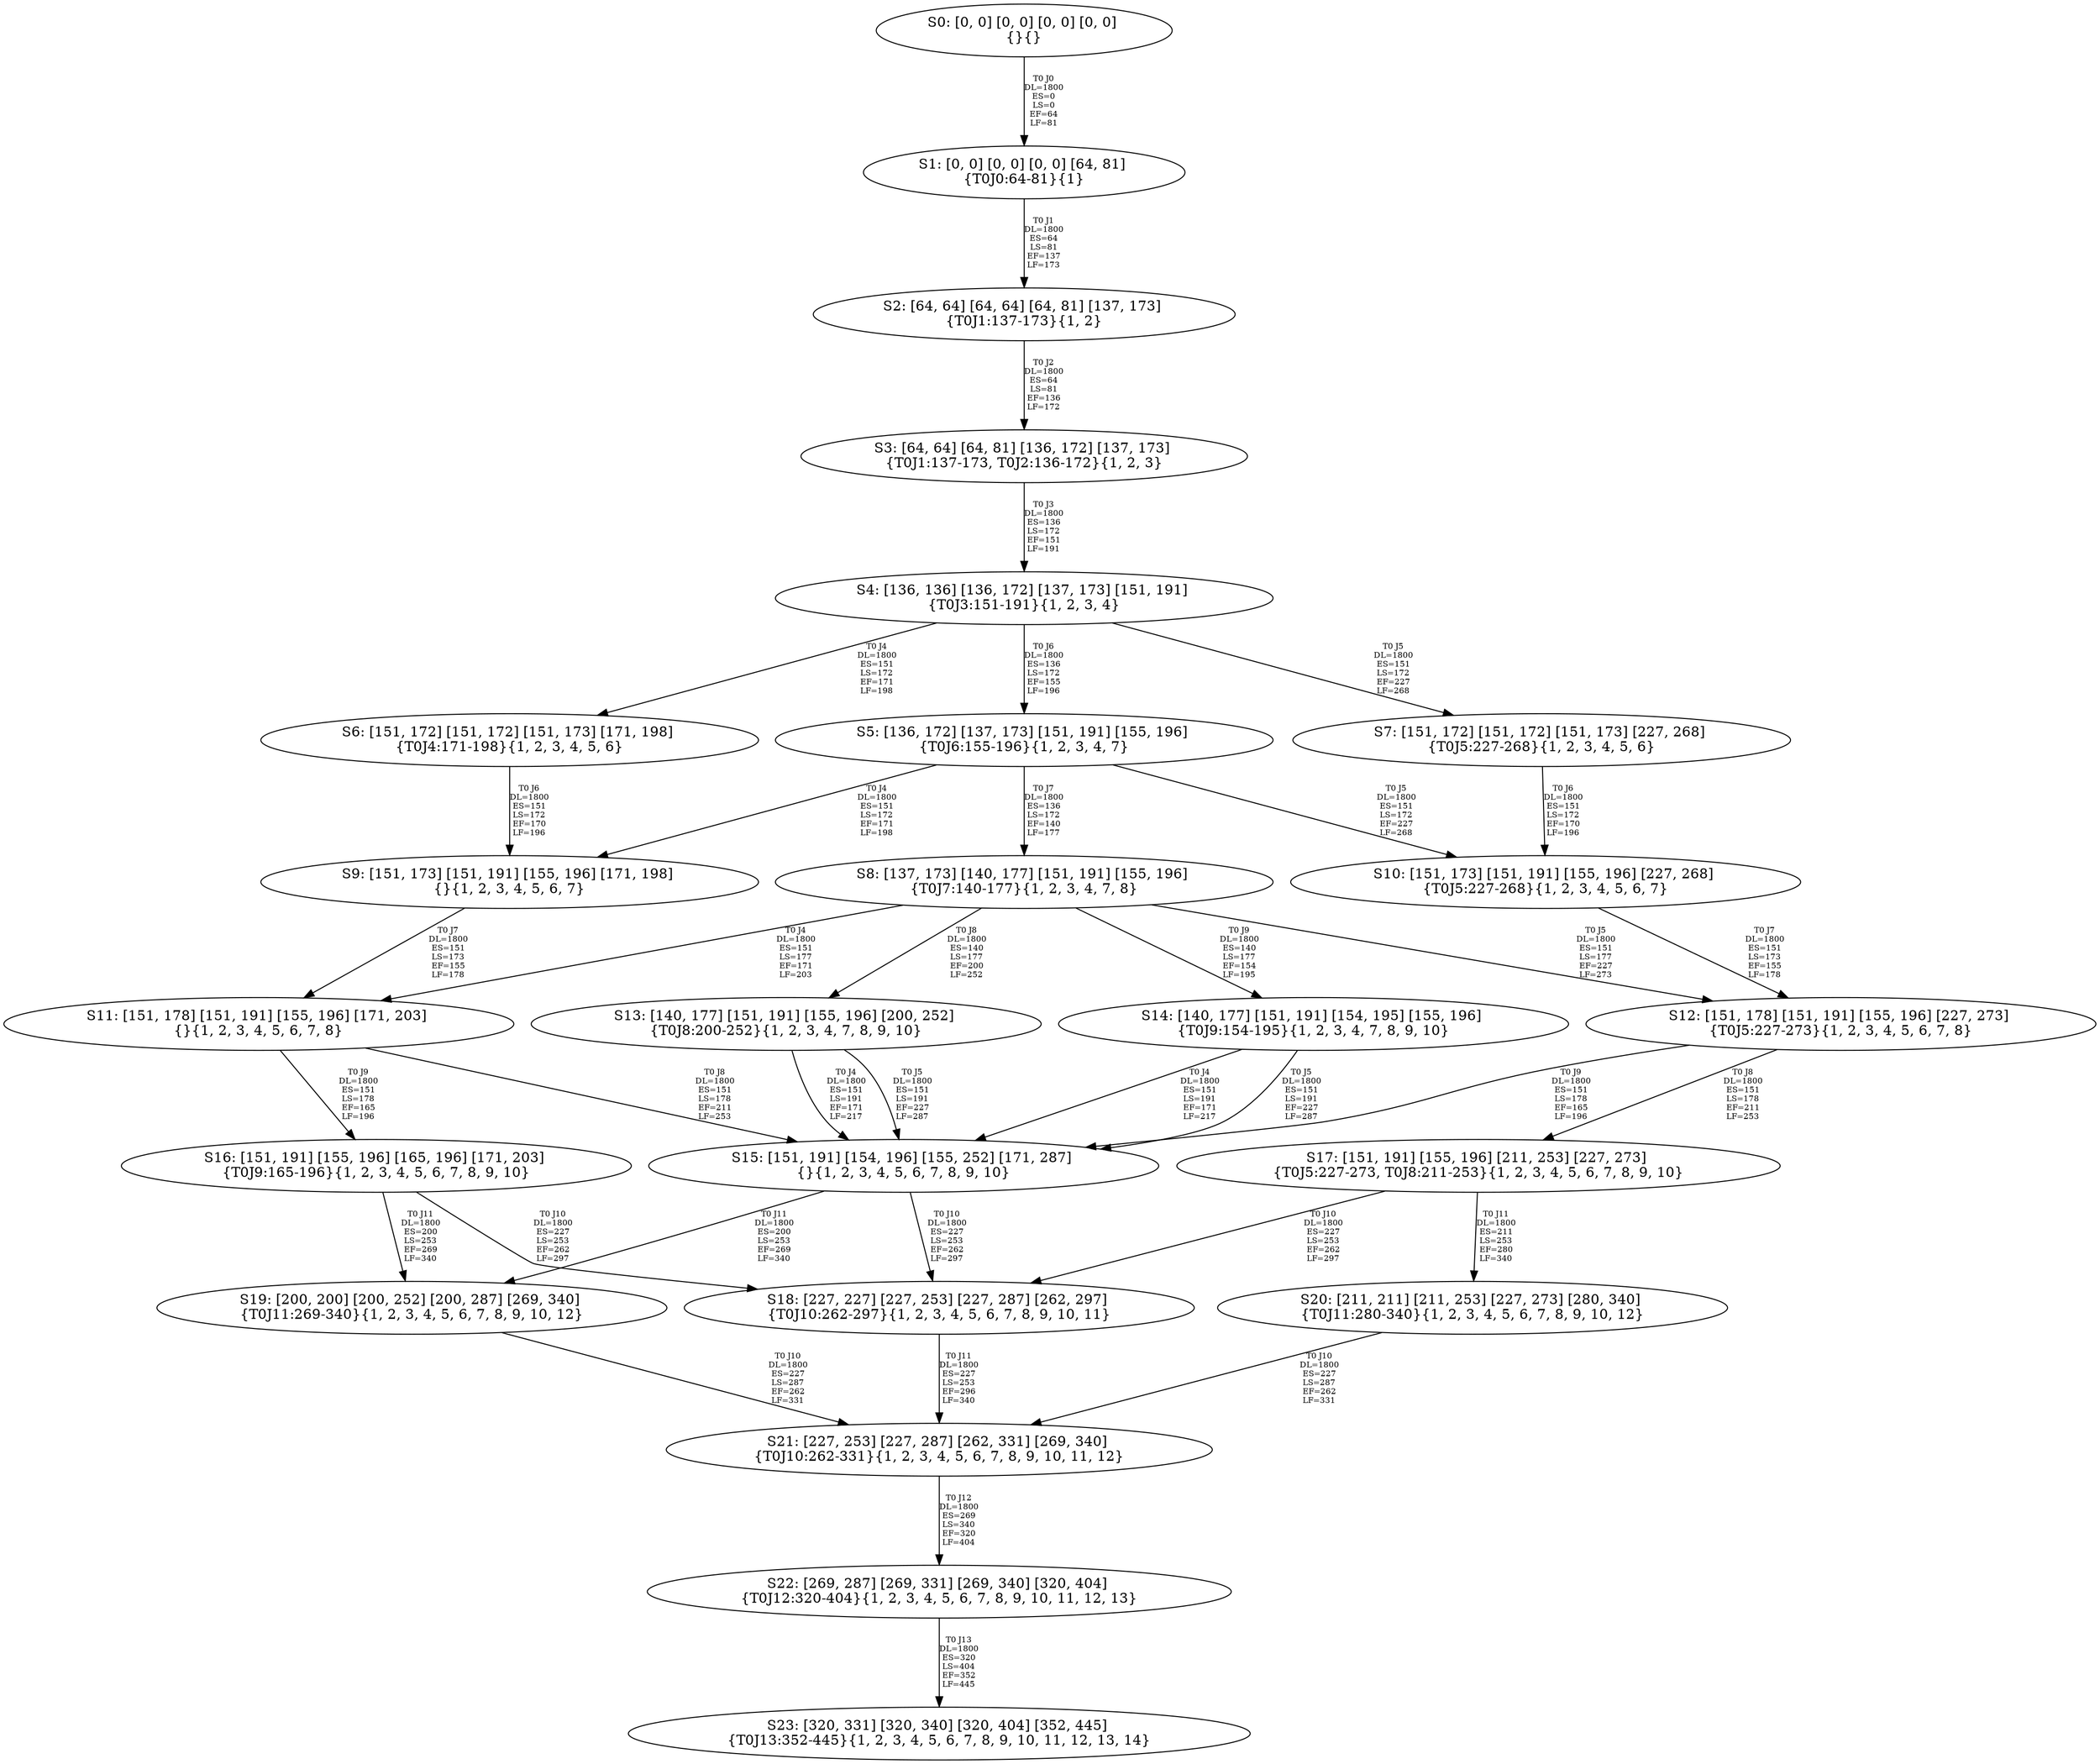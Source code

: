 digraph {
	S0[label="S0: [0, 0] [0, 0] [0, 0] [0, 0] \n{}{}"];
	S1[label="S1: [0, 0] [0, 0] [0, 0] [64, 81] \n{T0J0:64-81}{1}"];
	S2[label="S2: [64, 64] [64, 64] [64, 81] [137, 173] \n{T0J1:137-173}{1, 2}"];
	S3[label="S3: [64, 64] [64, 81] [136, 172] [137, 173] \n{T0J1:137-173, T0J2:136-172}{1, 2, 3}"];
	S4[label="S4: [136, 136] [136, 172] [137, 173] [151, 191] \n{T0J3:151-191}{1, 2, 3, 4}"];
	S5[label="S5: [136, 172] [137, 173] [151, 191] [155, 196] \n{T0J6:155-196}{1, 2, 3, 4, 7}"];
	S6[label="S6: [151, 172] [151, 172] [151, 173] [171, 198] \n{T0J4:171-198}{1, 2, 3, 4, 5, 6}"];
	S7[label="S7: [151, 172] [151, 172] [151, 173] [227, 268] \n{T0J5:227-268}{1, 2, 3, 4, 5, 6}"];
	S8[label="S8: [137, 173] [140, 177] [151, 191] [155, 196] \n{T0J7:140-177}{1, 2, 3, 4, 7, 8}"];
	S9[label="S9: [151, 173] [151, 191] [155, 196] [171, 198] \n{}{1, 2, 3, 4, 5, 6, 7}"];
	S10[label="S10: [151, 173] [151, 191] [155, 196] [227, 268] \n{T0J5:227-268}{1, 2, 3, 4, 5, 6, 7}"];
	S11[label="S11: [151, 178] [151, 191] [155, 196] [171, 203] \n{}{1, 2, 3, 4, 5, 6, 7, 8}"];
	S12[label="S12: [151, 178] [151, 191] [155, 196] [227, 273] \n{T0J5:227-273}{1, 2, 3, 4, 5, 6, 7, 8}"];
	S13[label="S13: [140, 177] [151, 191] [155, 196] [200, 252] \n{T0J8:200-252}{1, 2, 3, 4, 7, 8, 9, 10}"];
	S14[label="S14: [140, 177] [151, 191] [154, 195] [155, 196] \n{T0J9:154-195}{1, 2, 3, 4, 7, 8, 9, 10}"];
	S15[label="S15: [151, 191] [154, 196] [155, 252] [171, 287] \n{}{1, 2, 3, 4, 5, 6, 7, 8, 9, 10}"];
	S16[label="S16: [151, 191] [155, 196] [165, 196] [171, 203] \n{T0J9:165-196}{1, 2, 3, 4, 5, 6, 7, 8, 9, 10}"];
	S17[label="S17: [151, 191] [155, 196] [211, 253] [227, 273] \n{T0J5:227-273, T0J8:211-253}{1, 2, 3, 4, 5, 6, 7, 8, 9, 10}"];
	S18[label="S18: [227, 227] [227, 253] [227, 287] [262, 297] \n{T0J10:262-297}{1, 2, 3, 4, 5, 6, 7, 8, 9, 10, 11}"];
	S19[label="S19: [200, 200] [200, 252] [200, 287] [269, 340] \n{T0J11:269-340}{1, 2, 3, 4, 5, 6, 7, 8, 9, 10, 12}"];
	S20[label="S20: [211, 211] [211, 253] [227, 273] [280, 340] \n{T0J11:280-340}{1, 2, 3, 4, 5, 6, 7, 8, 9, 10, 12}"];
	S21[label="S21: [227, 253] [227, 287] [262, 331] [269, 340] \n{T0J10:262-331}{1, 2, 3, 4, 5, 6, 7, 8, 9, 10, 11, 12}"];
	S22[label="S22: [269, 287] [269, 331] [269, 340] [320, 404] \n{T0J12:320-404}{1, 2, 3, 4, 5, 6, 7, 8, 9, 10, 11, 12, 13}"];
	S23[label="S23: [320, 331] [320, 340] [320, 404] [352, 445] \n{T0J13:352-445}{1, 2, 3, 4, 5, 6, 7, 8, 9, 10, 11, 12, 13, 14}"];
	S0 -> S1[label="T0 J0\nDL=1800\nES=0\nLS=0\nEF=64\nLF=81",fontsize=8];
	S1 -> S2[label="T0 J1\nDL=1800\nES=64\nLS=81\nEF=137\nLF=173",fontsize=8];
	S2 -> S3[label="T0 J2\nDL=1800\nES=64\nLS=81\nEF=136\nLF=172",fontsize=8];
	S3 -> S4[label="T0 J3\nDL=1800\nES=136\nLS=172\nEF=151\nLF=191",fontsize=8];
	S4 -> S6[label="T0 J4\nDL=1800\nES=151\nLS=172\nEF=171\nLF=198",fontsize=8];
	S4 -> S7[label="T0 J5\nDL=1800\nES=151\nLS=172\nEF=227\nLF=268",fontsize=8];
	S4 -> S5[label="T0 J6\nDL=1800\nES=136\nLS=172\nEF=155\nLF=196",fontsize=8];
	S5 -> S9[label="T0 J4\nDL=1800\nES=151\nLS=172\nEF=171\nLF=198",fontsize=8];
	S5 -> S10[label="T0 J5\nDL=1800\nES=151\nLS=172\nEF=227\nLF=268",fontsize=8];
	S5 -> S8[label="T0 J7\nDL=1800\nES=136\nLS=172\nEF=140\nLF=177",fontsize=8];
	S6 -> S9[label="T0 J6\nDL=1800\nES=151\nLS=172\nEF=170\nLF=196",fontsize=8];
	S7 -> S10[label="T0 J6\nDL=1800\nES=151\nLS=172\nEF=170\nLF=196",fontsize=8];
	S8 -> S11[label="T0 J4\nDL=1800\nES=151\nLS=177\nEF=171\nLF=203",fontsize=8];
	S8 -> S12[label="T0 J5\nDL=1800\nES=151\nLS=177\nEF=227\nLF=273",fontsize=8];
	S8 -> S13[label="T0 J8\nDL=1800\nES=140\nLS=177\nEF=200\nLF=252",fontsize=8];
	S8 -> S14[label="T0 J9\nDL=1800\nES=140\nLS=177\nEF=154\nLF=195",fontsize=8];
	S9 -> S11[label="T0 J7\nDL=1800\nES=151\nLS=173\nEF=155\nLF=178",fontsize=8];
	S10 -> S12[label="T0 J7\nDL=1800\nES=151\nLS=173\nEF=155\nLF=178",fontsize=8];
	S11 -> S15[label="T0 J8\nDL=1800\nES=151\nLS=178\nEF=211\nLF=253",fontsize=8];
	S11 -> S16[label="T0 J9\nDL=1800\nES=151\nLS=178\nEF=165\nLF=196",fontsize=8];
	S12 -> S17[label="T0 J8\nDL=1800\nES=151\nLS=178\nEF=211\nLF=253",fontsize=8];
	S12 -> S15[label="T0 J9\nDL=1800\nES=151\nLS=178\nEF=165\nLF=196",fontsize=8];
	S13 -> S15[label="T0 J4\nDL=1800\nES=151\nLS=191\nEF=171\nLF=217",fontsize=8];
	S13 -> S15[label="T0 J5\nDL=1800\nES=151\nLS=191\nEF=227\nLF=287",fontsize=8];
	S14 -> S15[label="T0 J4\nDL=1800\nES=151\nLS=191\nEF=171\nLF=217",fontsize=8];
	S14 -> S15[label="T0 J5\nDL=1800\nES=151\nLS=191\nEF=227\nLF=287",fontsize=8];
	S15 -> S18[label="T0 J10\nDL=1800\nES=227\nLS=253\nEF=262\nLF=297",fontsize=8];
	S15 -> S19[label="T0 J11\nDL=1800\nES=200\nLS=253\nEF=269\nLF=340",fontsize=8];
	S16 -> S18[label="T0 J10\nDL=1800\nES=227\nLS=253\nEF=262\nLF=297",fontsize=8];
	S16 -> S19[label="T0 J11\nDL=1800\nES=200\nLS=253\nEF=269\nLF=340",fontsize=8];
	S17 -> S18[label="T0 J10\nDL=1800\nES=227\nLS=253\nEF=262\nLF=297",fontsize=8];
	S17 -> S20[label="T0 J11\nDL=1800\nES=211\nLS=253\nEF=280\nLF=340",fontsize=8];
	S18 -> S21[label="T0 J11\nDL=1800\nES=227\nLS=253\nEF=296\nLF=340",fontsize=8];
	S19 -> S21[label="T0 J10\nDL=1800\nES=227\nLS=287\nEF=262\nLF=331",fontsize=8];
	S20 -> S21[label="T0 J10\nDL=1800\nES=227\nLS=287\nEF=262\nLF=331",fontsize=8];
	S21 -> S22[label="T0 J12\nDL=1800\nES=269\nLS=340\nEF=320\nLF=404",fontsize=8];
	S22 -> S23[label="T0 J13\nDL=1800\nES=320\nLS=404\nEF=352\nLF=445",fontsize=8];
}
